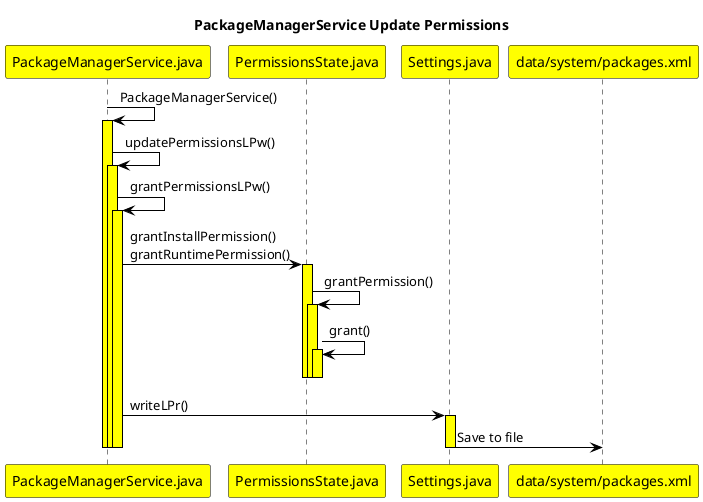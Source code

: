 @startuml
skinparam sequence {
	ArrowColor Black
	ActorBorderColor Black
	LifeLineBorderColor Black
	LifeLineBackgroundColor Yellow

	ParticipantBorderColor Black
	ParticipantBackgroundColor Yellow
	ParticipantFontColor Black
}

title PackageManagerService Update Permissions

participant PackageManagerService.java as PackageManagerService
participant PermissionsState.java as PermissionsState
participant Settings.java as Settings
participant "data/system/packages.xml" as packages.xml

PackageManagerService -> PackageManagerService:PackageManagerService()
activate PackageManagerService
PackageManagerService -> PackageManagerService:updatePermissionsLPw()
activate PackageManagerService
PackageManagerService -> PackageManagerService:grantPermissionsLPw()
activate PackageManagerService
PackageManagerService -> PermissionsState:grantInstallPermission()\ngrantRuntimePermission()
activate PermissionsState
PermissionsState -> PermissionsState:grantPermission()
activate PermissionsState
PermissionsState -> PermissionsState:grant()
activate PermissionsState
deactivate PermissionsState
deactivate PermissionsState
deactivate PermissionsState
PackageManagerService -> Settings:writeLPr()
activate Settings
Settings->packages.xml:Save to file
deactivate Settings
deactivate PackageManagerService
deactivate PackageManagerService
deactivate PackageManagerService

@enduml
